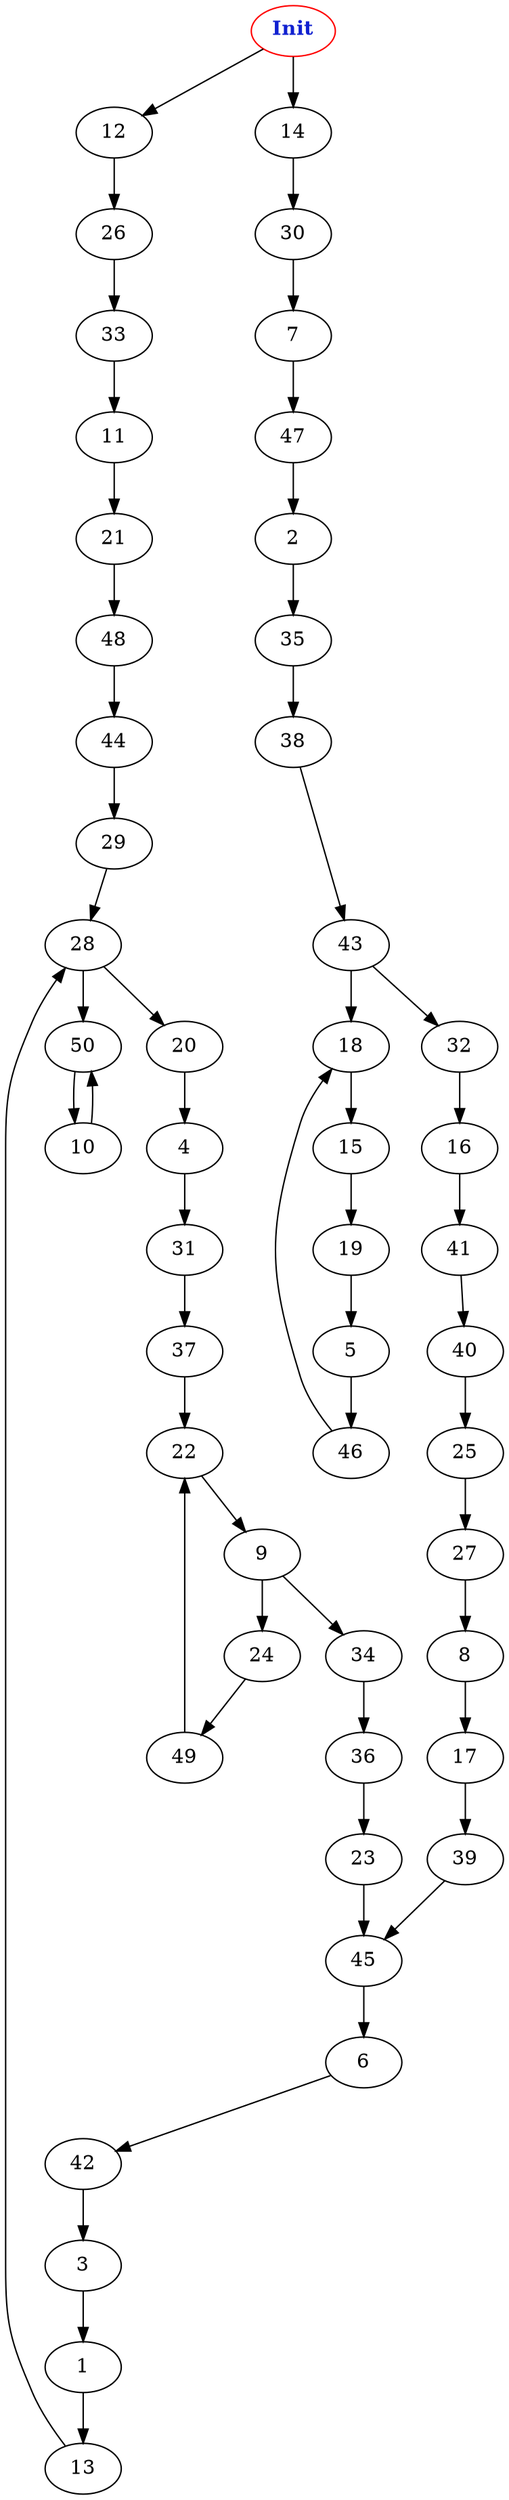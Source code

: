 digraph "Net Graph with 51 nodes" {
edge ["class"="link-class"]
"0" ["color"="red","label"=<<b>Init</b>>,"fontcolor"="#1020d0"]
"0" -> "12" ["weight"="1.0"]
"0" -> "14" ["weight"="2.0"]
"12" -> "26" ["weight"="5.0"]
"14" -> "30" ["weight"="7.0"]
"5" -> "46" ["weight"="9.0"]
"46" -> "18" ["weight"="1.0"]
"10" -> "50" ["weight"="1.0"]
"50" -> "10" ["weight"="7.0"]
"30" -> "7" ["weight"="5.0"]
"1" -> "13" ["weight"="9.0"]
"13" -> "28" ["weight"="8.0"]
"6" -> "42" ["weight"="1.0"]
"42" -> "3" ["weight"="3.0"]
"9" -> "34" ["weight"="2.0"]
"9" -> "24" ["weight"="9.0"]
"34" -> "36" ["weight"="6.0"]
"24" -> "49" ["weight"="1.0"]
"2" -> "35" ["weight"="8.0"]
"35" -> "38" ["weight"="4.0"]
"8" -> "17" ["weight"="6.0"]
"17" -> "39" ["weight"="1.0"]
"4" -> "31" ["weight"="7.0"]
"31" -> "37" ["weight"="5.0"]
"3" -> "1" ["weight"="3.0"]
"49" -> "22" ["weight"="5.0"]
"37" -> "22" ["weight"="6.0"]
"22" -> "9" ["weight"="1.0"]
"25" -> "27" ["weight"="8.0"]
"27" -> "8" ["weight"="6.0"]
"20" -> "4" ["weight"="5.0"]
"18" -> "15" ["weight"="8.0"]
"15" -> "19" ["weight"="2.0"]
"19" -> "5" ["weight"="3.0"]
"29" -> "28" ["weight"="1.0"]
"28" -> "20" ["weight"="8.0"]
"28" -> "50" ["weight"="5.0"]
"21" -> "48" ["weight"="5.0"]
"48" -> "44" ["weight"="9.0"]
"33" -> "11" ["weight"="2.0"]
"11" -> "21" ["weight"="9.0"]
"38" -> "43" ["weight"="1.0"]
"43" -> "18" ["weight"="1.0"]
"43" -> "32" ["weight"="1.0"]
"41" -> "40" ["weight"="1.0"]
"40" -> "25" ["weight"="5.0"]
"45" -> "6" ["weight"="8.0"]
"39" -> "45" ["weight"="2.0"]
"32" -> "16" ["weight"="6.0"]
"16" -> "41" ["weight"="8.0"]
"36" -> "23" ["weight"="6.0"]
"44" -> "29" ["weight"="4.0"]
"26" -> "33" ["weight"="3.0"]
"7" -> "47" ["weight"="7.0"]
"47" -> "2" ["weight"="9.0"]
"23" -> "45" ["weight"="2.0"]
}